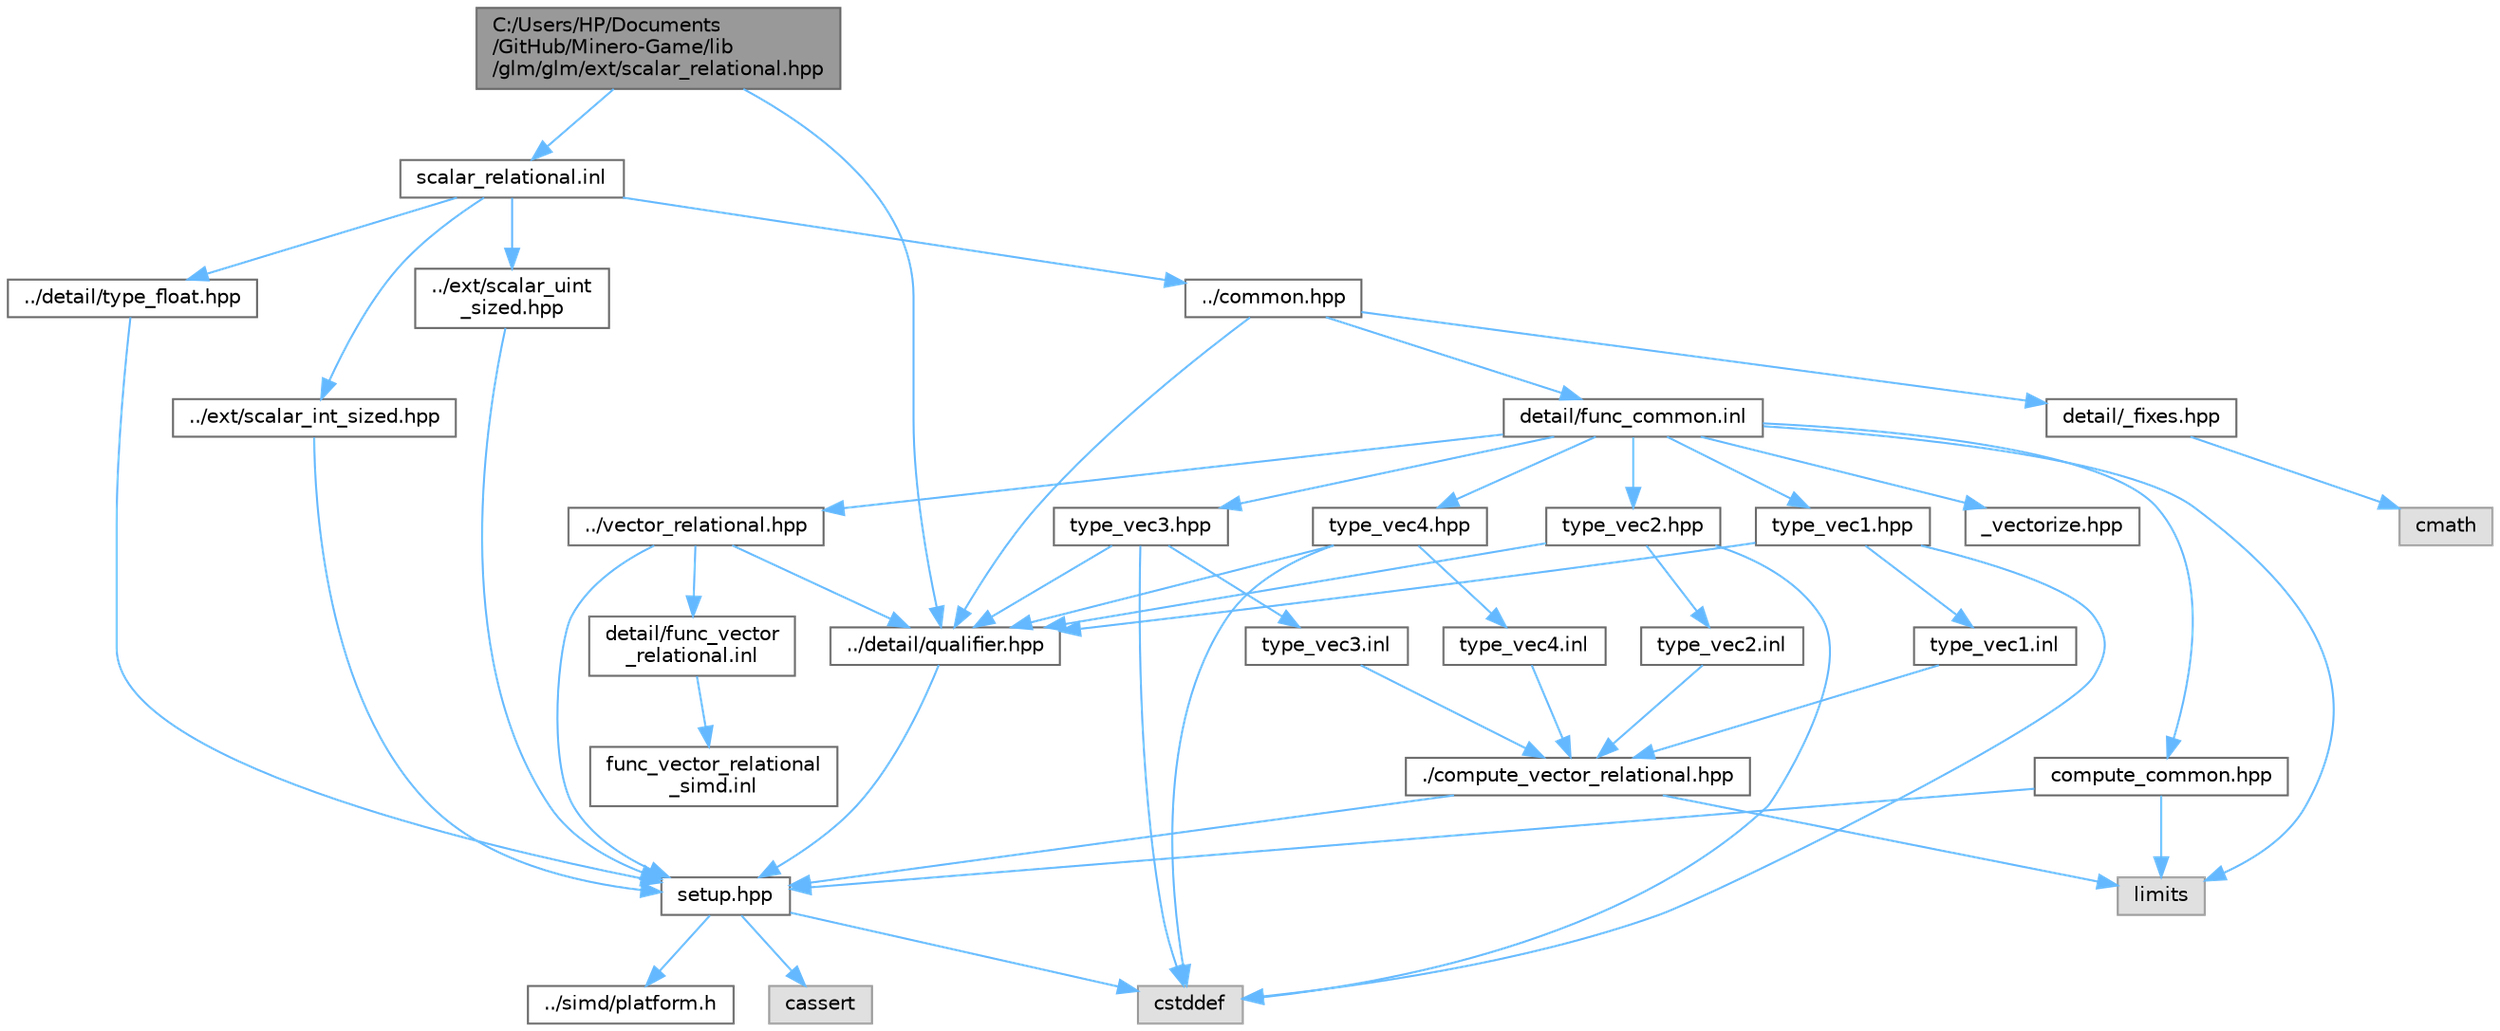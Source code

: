 digraph "C:/Users/HP/Documents/GitHub/Minero-Game/lib/glm/glm/ext/scalar_relational.hpp"
{
 // LATEX_PDF_SIZE
  bgcolor="transparent";
  edge [fontname=Helvetica,fontsize=10,labelfontname=Helvetica,labelfontsize=10];
  node [fontname=Helvetica,fontsize=10,shape=box,height=0.2,width=0.4];
  Node1 [id="Node000001",label="C:/Users/HP/Documents\l/GitHub/Minero-Game/lib\l/glm/glm/ext/scalar_relational.hpp",height=0.2,width=0.4,color="gray40", fillcolor="grey60", style="filled", fontcolor="black",tooltip=" "];
  Node1 -> Node2 [id="edge50_Node000001_Node000002",color="steelblue1",style="solid",tooltip=" "];
  Node2 [id="Node000002",label="../detail/qualifier.hpp",height=0.2,width=0.4,color="grey40", fillcolor="white", style="filled",URL="$lib_2glm_2glm_2detail_2qualifier_8hpp.html",tooltip=" "];
  Node2 -> Node3 [id="edge51_Node000002_Node000003",color="steelblue1",style="solid",tooltip=" "];
  Node3 [id="Node000003",label="setup.hpp",height=0.2,width=0.4,color="grey40", fillcolor="white", style="filled",URL="$lib_2glm_2glm_2detail_2setup_8hpp.html",tooltip=" "];
  Node3 -> Node4 [id="edge52_Node000003_Node000004",color="steelblue1",style="solid",tooltip=" "];
  Node4 [id="Node000004",label="cassert",height=0.2,width=0.4,color="grey60", fillcolor="#E0E0E0", style="filled",tooltip=" "];
  Node3 -> Node5 [id="edge53_Node000003_Node000005",color="steelblue1",style="solid",tooltip=" "];
  Node5 [id="Node000005",label="cstddef",height=0.2,width=0.4,color="grey60", fillcolor="#E0E0E0", style="filled",tooltip=" "];
  Node3 -> Node6 [id="edge54_Node000003_Node000006",color="steelblue1",style="solid",tooltip=" "];
  Node6 [id="Node000006",label="../simd/platform.h",height=0.2,width=0.4,color="grey40", fillcolor="white", style="filled",URL="$lib_2glm_2glm_2simd_2platform_8h.html",tooltip=" "];
  Node1 -> Node7 [id="edge55_Node000001_Node000007",color="steelblue1",style="solid",tooltip=" "];
  Node7 [id="Node000007",label="scalar_relational.inl",height=0.2,width=0.4,color="grey40", fillcolor="white", style="filled",URL="$lib_2glm_2glm_2ext_2scalar__relational_8inl.html",tooltip=" "];
  Node7 -> Node8 [id="edge56_Node000007_Node000008",color="steelblue1",style="solid",tooltip=" "];
  Node8 [id="Node000008",label="../common.hpp",height=0.2,width=0.4,color="grey40", fillcolor="white", style="filled",URL="$lib_2glm_2glm_2common_8hpp.html",tooltip=" "];
  Node8 -> Node2 [id="edge57_Node000008_Node000002",color="steelblue1",style="solid",tooltip=" "];
  Node8 -> Node9 [id="edge58_Node000008_Node000009",color="steelblue1",style="solid",tooltip=" "];
  Node9 [id="Node000009",label="detail/_fixes.hpp",height=0.2,width=0.4,color="grey40", fillcolor="white", style="filled",URL="$lib_2glm_2glm_2detail_2__fixes_8hpp.html",tooltip=" "];
  Node9 -> Node10 [id="edge59_Node000009_Node000010",color="steelblue1",style="solid",tooltip=" "];
  Node10 [id="Node000010",label="cmath",height=0.2,width=0.4,color="grey60", fillcolor="#E0E0E0", style="filled",tooltip=" "];
  Node8 -> Node11 [id="edge60_Node000008_Node000011",color="steelblue1",style="solid",tooltip=" "];
  Node11 [id="Node000011",label="detail/func_common.inl",height=0.2,width=0.4,color="grey40", fillcolor="white", style="filled",URL="$lib_2glm_2glm_2detail_2func__common_8inl.html",tooltip=" "];
  Node11 -> Node12 [id="edge61_Node000011_Node000012",color="steelblue1",style="solid",tooltip=" "];
  Node12 [id="Node000012",label="../vector_relational.hpp",height=0.2,width=0.4,color="grey40", fillcolor="white", style="filled",URL="$lib_2glm_2glm_2vector__relational_8hpp.html",tooltip=" "];
  Node12 -> Node2 [id="edge62_Node000012_Node000002",color="steelblue1",style="solid",tooltip=" "];
  Node12 -> Node3 [id="edge63_Node000012_Node000003",color="steelblue1",style="solid",tooltip=" "];
  Node12 -> Node13 [id="edge64_Node000012_Node000013",color="steelblue1",style="solid",tooltip=" "];
  Node13 [id="Node000013",label="detail/func_vector\l_relational.inl",height=0.2,width=0.4,color="grey40", fillcolor="white", style="filled",URL="$lib_2glm_2glm_2detail_2func__vector__relational_8inl.html",tooltip=" "];
  Node13 -> Node14 [id="edge65_Node000013_Node000014",color="steelblue1",style="solid",tooltip=" "];
  Node14 [id="Node000014",label="func_vector_relational\l_simd.inl",height=0.2,width=0.4,color="grey40", fillcolor="white", style="filled",URL="$lib_2glm_2glm_2detail_2func__vector__relational__simd_8inl.html",tooltip=" "];
  Node11 -> Node15 [id="edge66_Node000011_Node000015",color="steelblue1",style="solid",tooltip=" "];
  Node15 [id="Node000015",label="compute_common.hpp",height=0.2,width=0.4,color="grey40", fillcolor="white", style="filled",URL="$lib_2glm_2glm_2detail_2compute__common_8hpp.html",tooltip=" "];
  Node15 -> Node3 [id="edge67_Node000015_Node000003",color="steelblue1",style="solid",tooltip=" "];
  Node15 -> Node16 [id="edge68_Node000015_Node000016",color="steelblue1",style="solid",tooltip=" "];
  Node16 [id="Node000016",label="limits",height=0.2,width=0.4,color="grey60", fillcolor="#E0E0E0", style="filled",tooltip=" "];
  Node11 -> Node17 [id="edge69_Node000011_Node000017",color="steelblue1",style="solid",tooltip=" "];
  Node17 [id="Node000017",label="type_vec1.hpp",height=0.2,width=0.4,color="grey40", fillcolor="white", style="filled",URL="$lib_2glm_2glm_2detail_2type__vec1_8hpp.html",tooltip=" "];
  Node17 -> Node2 [id="edge70_Node000017_Node000002",color="steelblue1",style="solid",tooltip=" "];
  Node17 -> Node5 [id="edge71_Node000017_Node000005",color="steelblue1",style="solid",tooltip=" "];
  Node17 -> Node18 [id="edge72_Node000017_Node000018",color="steelblue1",style="solid",tooltip=" "];
  Node18 [id="Node000018",label="type_vec1.inl",height=0.2,width=0.4,color="grey40", fillcolor="white", style="filled",URL="$lib_2glm_2glm_2detail_2type__vec1_8inl.html",tooltip=" "];
  Node18 -> Node19 [id="edge73_Node000018_Node000019",color="steelblue1",style="solid",tooltip=" "];
  Node19 [id="Node000019",label="./compute_vector_relational.hpp",height=0.2,width=0.4,color="grey40", fillcolor="white", style="filled",URL="$lib_2glm_2glm_2detail_2compute__vector__relational_8hpp.html",tooltip=" "];
  Node19 -> Node3 [id="edge74_Node000019_Node000003",color="steelblue1",style="solid",tooltip=" "];
  Node19 -> Node16 [id="edge75_Node000019_Node000016",color="steelblue1",style="solid",tooltip=" "];
  Node11 -> Node20 [id="edge76_Node000011_Node000020",color="steelblue1",style="solid",tooltip=" "];
  Node20 [id="Node000020",label="type_vec2.hpp",height=0.2,width=0.4,color="grey40", fillcolor="white", style="filled",URL="$lib_2glm_2glm_2detail_2type__vec2_8hpp.html",tooltip=" "];
  Node20 -> Node2 [id="edge77_Node000020_Node000002",color="steelblue1",style="solid",tooltip=" "];
  Node20 -> Node5 [id="edge78_Node000020_Node000005",color="steelblue1",style="solid",tooltip=" "];
  Node20 -> Node21 [id="edge79_Node000020_Node000021",color="steelblue1",style="solid",tooltip=" "];
  Node21 [id="Node000021",label="type_vec2.inl",height=0.2,width=0.4,color="grey40", fillcolor="white", style="filled",URL="$lib_2glm_2glm_2detail_2type__vec2_8inl.html",tooltip=" "];
  Node21 -> Node19 [id="edge80_Node000021_Node000019",color="steelblue1",style="solid",tooltip=" "];
  Node11 -> Node22 [id="edge81_Node000011_Node000022",color="steelblue1",style="solid",tooltip=" "];
  Node22 [id="Node000022",label="type_vec3.hpp",height=0.2,width=0.4,color="grey40", fillcolor="white", style="filled",URL="$lib_2glm_2glm_2detail_2type__vec3_8hpp.html",tooltip=" "];
  Node22 -> Node2 [id="edge82_Node000022_Node000002",color="steelblue1",style="solid",tooltip=" "];
  Node22 -> Node5 [id="edge83_Node000022_Node000005",color="steelblue1",style="solid",tooltip=" "];
  Node22 -> Node23 [id="edge84_Node000022_Node000023",color="steelblue1",style="solid",tooltip=" "];
  Node23 [id="Node000023",label="type_vec3.inl",height=0.2,width=0.4,color="grey40", fillcolor="white", style="filled",URL="$lib_2glm_2glm_2detail_2type__vec3_8inl.html",tooltip=" "];
  Node23 -> Node19 [id="edge85_Node000023_Node000019",color="steelblue1",style="solid",tooltip=" "];
  Node11 -> Node24 [id="edge86_Node000011_Node000024",color="steelblue1",style="solid",tooltip=" "];
  Node24 [id="Node000024",label="type_vec4.hpp",height=0.2,width=0.4,color="grey40", fillcolor="white", style="filled",URL="$lib_2glm_2glm_2detail_2type__vec4_8hpp.html",tooltip=" "];
  Node24 -> Node2 [id="edge87_Node000024_Node000002",color="steelblue1",style="solid",tooltip=" "];
  Node24 -> Node5 [id="edge88_Node000024_Node000005",color="steelblue1",style="solid",tooltip=" "];
  Node24 -> Node25 [id="edge89_Node000024_Node000025",color="steelblue1",style="solid",tooltip=" "];
  Node25 [id="Node000025",label="type_vec4.inl",height=0.2,width=0.4,color="grey40", fillcolor="white", style="filled",URL="$lib_2glm_2glm_2detail_2type__vec4_8inl.html",tooltip=" "];
  Node25 -> Node19 [id="edge90_Node000025_Node000019",color="steelblue1",style="solid",tooltip=" "];
  Node11 -> Node26 [id="edge91_Node000011_Node000026",color="steelblue1",style="solid",tooltip=" "];
  Node26 [id="Node000026",label="_vectorize.hpp",height=0.2,width=0.4,color="grey40", fillcolor="white", style="filled",URL="$lib_2glm_2glm_2detail_2__vectorize_8hpp.html",tooltip=" "];
  Node11 -> Node16 [id="edge92_Node000011_Node000016",color="steelblue1",style="solid",tooltip=" "];
  Node7 -> Node27 [id="edge93_Node000007_Node000027",color="steelblue1",style="solid",tooltip=" "];
  Node27 [id="Node000027",label="../ext/scalar_int_sized.hpp",height=0.2,width=0.4,color="grey40", fillcolor="white", style="filled",URL="$lib_2glm_2glm_2ext_2scalar__int__sized_8hpp.html",tooltip=" "];
  Node27 -> Node3 [id="edge94_Node000027_Node000003",color="steelblue1",style="solid",tooltip=" "];
  Node7 -> Node28 [id="edge95_Node000007_Node000028",color="steelblue1",style="solid",tooltip=" "];
  Node28 [id="Node000028",label="../ext/scalar_uint\l_sized.hpp",height=0.2,width=0.4,color="grey40", fillcolor="white", style="filled",URL="$lib_2glm_2glm_2ext_2scalar__uint__sized_8hpp.html",tooltip=" "];
  Node28 -> Node3 [id="edge96_Node000028_Node000003",color="steelblue1",style="solid",tooltip=" "];
  Node7 -> Node29 [id="edge97_Node000007_Node000029",color="steelblue1",style="solid",tooltip=" "];
  Node29 [id="Node000029",label="../detail/type_float.hpp",height=0.2,width=0.4,color="grey40", fillcolor="white", style="filled",URL="$lib_2glm_2glm_2detail_2type__float_8hpp.html",tooltip=" "];
  Node29 -> Node3 [id="edge98_Node000029_Node000003",color="steelblue1",style="solid",tooltip=" "];
}
